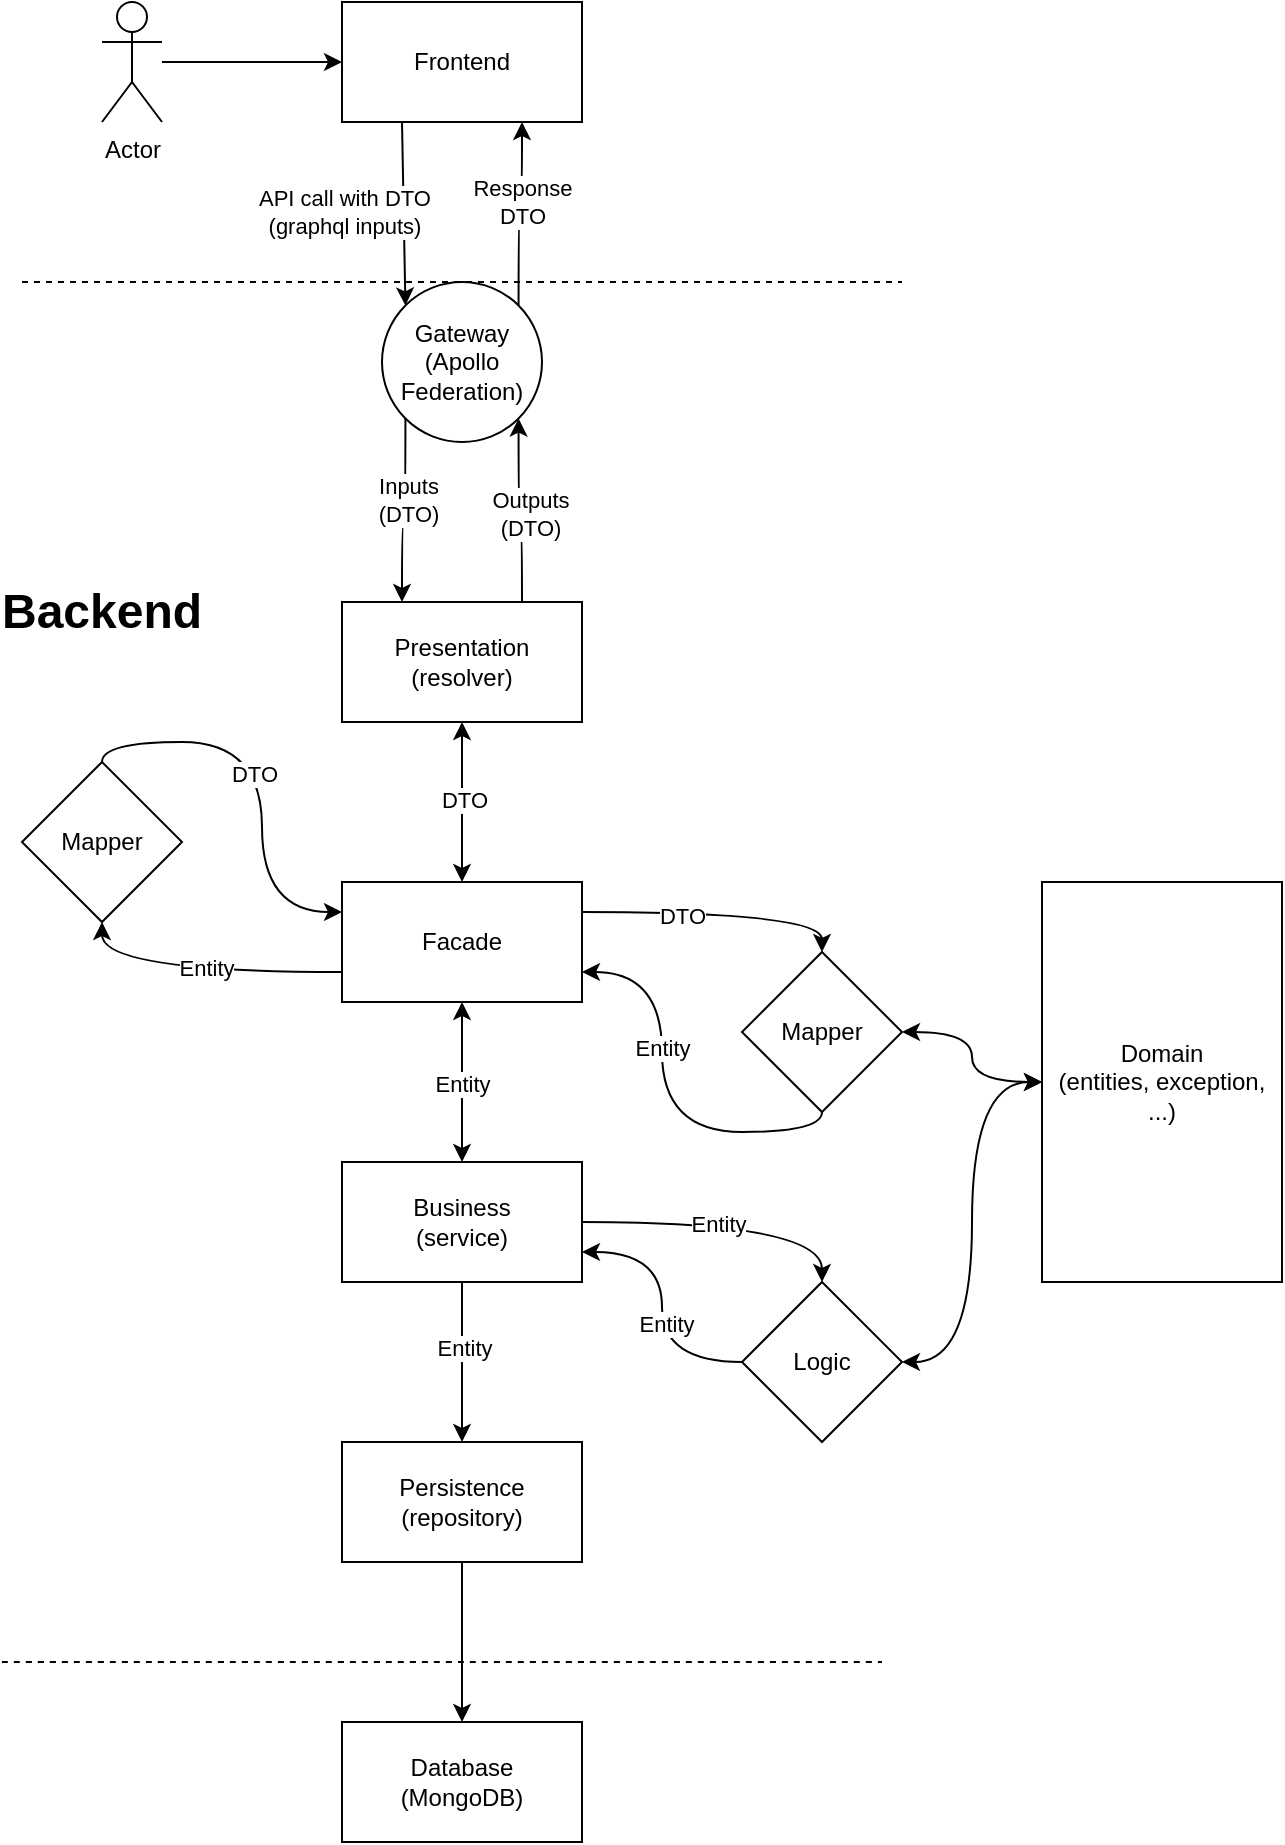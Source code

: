 <mxfile>
    <diagram id="5_hWj_-SAUHlQEvlMHT0" name="Page-1">
        <mxGraphModel dx="754" dy="1553" grid="1" gridSize="10" guides="1" tooltips="1" connect="1" arrows="1" fold="1" page="1" pageScale="1" pageWidth="827" pageHeight="1169" math="0" shadow="0">
            <root>
                <mxCell id="0"/>
                <mxCell id="1" parent="0"/>
                <mxCell id="22" style="edgeStyle=orthogonalEdgeStyle;curved=1;html=1;exitX=1;exitY=0.25;exitDx=0;exitDy=0;entryX=0.5;entryY=0;entryDx=0;entryDy=0;" edge="1" parent="1" source="50" target="19">
                    <mxGeometry relative="1" as="geometry">
                        <mxPoint x="330" y="260" as="sourcePoint"/>
                    </mxGeometry>
                </mxCell>
                <mxCell id="24" value="DTO" style="edgeLabel;html=1;align=center;verticalAlign=middle;resizable=0;points=[];" vertex="1" connectable="0" parent="22">
                    <mxGeometry x="-0.296" y="-2" relative="1" as="geometry">
                        <mxPoint as="offset"/>
                    </mxGeometry>
                </mxCell>
                <mxCell id="45" style="edgeStyle=orthogonalEdgeStyle;curved=1;html=1;exitX=0.75;exitY=0;exitDx=0;exitDy=0;entryX=1;entryY=1;entryDx=0;entryDy=0;startArrow=none;startFill=0;" edge="1" parent="1" source="2" target="42">
                    <mxGeometry relative="1" as="geometry"/>
                </mxCell>
                <mxCell id="47" value="Outputs&lt;br&gt;(DTO)" style="edgeLabel;html=1;align=center;verticalAlign=middle;resizable=0;points=[];" vertex="1" connectable="0" parent="45">
                    <mxGeometry x="-0.027" y="-5" relative="1" as="geometry">
                        <mxPoint as="offset"/>
                    </mxGeometry>
                </mxCell>
                <mxCell id="51" value="" style="edgeStyle=orthogonalEdgeStyle;curved=1;html=1;startArrow=classic;startFill=1;" edge="1" parent="1" source="2" target="50">
                    <mxGeometry relative="1" as="geometry"/>
                </mxCell>
                <mxCell id="53" value="DTO" style="edgeLabel;html=1;align=center;verticalAlign=middle;resizable=0;points=[];" vertex="1" connectable="0" parent="51">
                    <mxGeometry x="-0.032" y="1" relative="1" as="geometry">
                        <mxPoint as="offset"/>
                    </mxGeometry>
                </mxCell>
                <mxCell id="2" value="Presentation&lt;br&gt;(resolver)" style="rounded=0;whiteSpace=wrap;html=1;" vertex="1" parent="1">
                    <mxGeometry x="210" y="110" width="120" height="60" as="geometry"/>
                </mxCell>
                <mxCell id="6" value="" style="edgeStyle=none;html=1;" edge="1" parent="1" source="3" target="5">
                    <mxGeometry relative="1" as="geometry"/>
                </mxCell>
                <mxCell id="32" value="Entity" style="edgeLabel;html=1;align=center;verticalAlign=middle;resizable=0;points=[];" vertex="1" connectable="0" parent="6">
                    <mxGeometry x="-0.182" y="1" relative="1" as="geometry">
                        <mxPoint as="offset"/>
                    </mxGeometry>
                </mxCell>
                <mxCell id="28" value="" style="edgeStyle=orthogonalEdgeStyle;curved=1;html=1;entryX=0.5;entryY=0;entryDx=0;entryDy=0;" edge="1" parent="1" source="3" target="27">
                    <mxGeometry relative="1" as="geometry"/>
                </mxCell>
                <mxCell id="30" value="Entity" style="edgeLabel;html=1;align=center;verticalAlign=middle;resizable=0;points=[];" vertex="1" connectable="0" parent="28">
                    <mxGeometry x="-0.093" y="-1" relative="1" as="geometry">
                        <mxPoint as="offset"/>
                    </mxGeometry>
                </mxCell>
                <mxCell id="3" value="Business&lt;br&gt;(service)" style="rounded=0;whiteSpace=wrap;html=1;" vertex="1" parent="1">
                    <mxGeometry x="210" y="390" width="120" height="60" as="geometry"/>
                </mxCell>
                <mxCell id="8" value="" style="edgeStyle=none;html=1;" edge="1" parent="1" source="5" target="7">
                    <mxGeometry relative="1" as="geometry"/>
                </mxCell>
                <mxCell id="5" value="Persistence&lt;br&gt;(repository)" style="rounded=0;whiteSpace=wrap;html=1;" vertex="1" parent="1">
                    <mxGeometry x="210" y="530" width="120" height="60" as="geometry"/>
                </mxCell>
                <mxCell id="7" value="Database&lt;br&gt;(MongoDB)" style="rounded=0;whiteSpace=wrap;html=1;" vertex="1" parent="1">
                    <mxGeometry x="210" y="670" width="120" height="60" as="geometry"/>
                </mxCell>
                <mxCell id="13" style="edgeStyle=none;html=1;entryX=0;entryY=0.5;entryDx=0;entryDy=0;" edge="1" parent="1" source="9" target="12">
                    <mxGeometry relative="1" as="geometry"/>
                </mxCell>
                <mxCell id="9" value="Actor" style="shape=umlActor;verticalLabelPosition=bottom;verticalAlign=top;html=1;outlineConnect=0;" vertex="1" parent="1">
                    <mxGeometry x="90" y="-190" width="30" height="60" as="geometry"/>
                </mxCell>
                <mxCell id="14" style="edgeStyle=none;html=1;entryX=0;entryY=0;entryDx=0;entryDy=0;exitX=0.25;exitY=1;exitDx=0;exitDy=0;" edge="1" parent="1" source="12" target="42">
                    <mxGeometry relative="1" as="geometry"/>
                </mxCell>
                <mxCell id="17" value="API call with DTO &lt;br&gt;(graphql inputs)" style="edgeLabel;html=1;align=center;verticalAlign=middle;resizable=0;points=[];" vertex="1" connectable="0" parent="14">
                    <mxGeometry x="-0.381" y="1" relative="1" as="geometry">
                        <mxPoint x="-31" y="16" as="offset"/>
                    </mxGeometry>
                </mxCell>
                <mxCell id="12" value="Frontend" style="rounded=0;whiteSpace=wrap;html=1;" vertex="1" parent="1">
                    <mxGeometry x="210" y="-190" width="120" height="60" as="geometry"/>
                </mxCell>
                <mxCell id="15" value="" style="endArrow=none;dashed=1;html=1;" edge="1" parent="1">
                    <mxGeometry width="50" height="50" relative="1" as="geometry">
                        <mxPoint x="50" y="-50" as="sourcePoint"/>
                        <mxPoint x="490" y="-50" as="targetPoint"/>
                    </mxGeometry>
                </mxCell>
                <mxCell id="16" value="&lt;h1&gt;Backend&lt;/h1&gt;" style="text;html=1;strokeColor=none;fillColor=none;align=center;verticalAlign=middle;whiteSpace=wrap;rounded=0;" vertex="1" parent="1">
                    <mxGeometry x="60" y="100" width="60" height="30" as="geometry"/>
                </mxCell>
                <mxCell id="23" style="edgeStyle=orthogonalEdgeStyle;curved=1;html=1;exitX=0.5;exitY=1;exitDx=0;exitDy=0;entryX=1;entryY=0.75;entryDx=0;entryDy=0;" edge="1" parent="1" source="19" target="50">
                    <mxGeometry relative="1" as="geometry">
                        <mxPoint x="330" y="290" as="targetPoint"/>
                    </mxGeometry>
                </mxCell>
                <mxCell id="25" value="Entity" style="edgeLabel;html=1;align=center;verticalAlign=middle;resizable=0;points=[];" vertex="1" connectable="0" parent="23">
                    <mxGeometry x="0.255" relative="1" as="geometry">
                        <mxPoint as="offset"/>
                    </mxGeometry>
                </mxCell>
                <mxCell id="34" value="" style="edgeStyle=orthogonalEdgeStyle;curved=1;html=1;startArrow=classic;startFill=1;" edge="1" parent="1" source="19" target="33">
                    <mxGeometry relative="1" as="geometry"/>
                </mxCell>
                <mxCell id="19" value="Mapper" style="rhombus;whiteSpace=wrap;html=1;rounded=0;" vertex="1" parent="1">
                    <mxGeometry x="410" y="285" width="80" height="80" as="geometry"/>
                </mxCell>
                <mxCell id="29" style="edgeStyle=orthogonalEdgeStyle;curved=1;html=1;entryX=1;entryY=0.75;entryDx=0;entryDy=0;" edge="1" parent="1" source="27" target="3">
                    <mxGeometry relative="1" as="geometry"/>
                </mxCell>
                <mxCell id="31" value="Entity" style="edgeLabel;html=1;align=center;verticalAlign=middle;resizable=0;points=[];" vertex="1" connectable="0" parent="29">
                    <mxGeometry x="-0.122" y="-2" relative="1" as="geometry">
                        <mxPoint as="offset"/>
                    </mxGeometry>
                </mxCell>
                <mxCell id="35" style="edgeStyle=orthogonalEdgeStyle;curved=1;html=1;entryX=0;entryY=0.5;entryDx=0;entryDy=0;startArrow=classic;startFill=1;" edge="1" parent="1" source="27" target="33">
                    <mxGeometry relative="1" as="geometry"/>
                </mxCell>
                <mxCell id="27" value="Logic" style="rhombus;whiteSpace=wrap;html=1;rounded=0;" vertex="1" parent="1">
                    <mxGeometry x="410" y="450" width="80" height="80" as="geometry"/>
                </mxCell>
                <mxCell id="33" value="Domain&lt;br&gt;(entities, exception, ...)" style="whiteSpace=wrap;html=1;rounded=0;" vertex="1" parent="1">
                    <mxGeometry x="560" y="250" width="120" height="200" as="geometry"/>
                </mxCell>
                <mxCell id="37" value="" style="endArrow=none;dashed=1;html=1;curved=1;" edge="1" parent="1">
                    <mxGeometry width="50" height="50" relative="1" as="geometry">
                        <mxPoint x="40" y="640" as="sourcePoint"/>
                        <mxPoint x="480" y="640" as="targetPoint"/>
                    </mxGeometry>
                </mxCell>
                <mxCell id="43" style="edgeStyle=orthogonalEdgeStyle;curved=1;html=1;entryX=0.25;entryY=0;entryDx=0;entryDy=0;startArrow=none;startFill=0;exitX=0;exitY=1;exitDx=0;exitDy=0;" edge="1" parent="1" source="42" target="2">
                    <mxGeometry relative="1" as="geometry"/>
                </mxCell>
                <mxCell id="44" value="Inputs&lt;br&gt;(DTO)" style="edgeLabel;html=1;align=center;verticalAlign=middle;resizable=0;points=[];" vertex="1" connectable="0" parent="43">
                    <mxGeometry x="-0.165" y="1" relative="1" as="geometry">
                        <mxPoint y="1" as="offset"/>
                    </mxGeometry>
                </mxCell>
                <mxCell id="48" style="edgeStyle=orthogonalEdgeStyle;curved=1;html=1;exitX=1;exitY=0;exitDx=0;exitDy=0;entryX=0.75;entryY=1;entryDx=0;entryDy=0;startArrow=none;startFill=0;" edge="1" parent="1" source="42" target="12">
                    <mxGeometry relative="1" as="geometry"/>
                </mxCell>
                <mxCell id="49" value="Response&lt;br&gt;DTO" style="edgeLabel;html=1;align=center;verticalAlign=middle;resizable=0;points=[];" vertex="1" connectable="0" parent="48">
                    <mxGeometry x="0.154" relative="1" as="geometry">
                        <mxPoint as="offset"/>
                    </mxGeometry>
                </mxCell>
                <mxCell id="42" value="Gateway&lt;br&gt;(Apollo Federation)" style="ellipse;whiteSpace=wrap;html=1;aspect=fixed;" vertex="1" parent="1">
                    <mxGeometry x="230" y="-50" width="80" height="80" as="geometry"/>
                </mxCell>
                <mxCell id="52" style="edgeStyle=orthogonalEdgeStyle;curved=1;html=1;startArrow=classic;startFill=1;" edge="1" parent="1" source="50" target="3">
                    <mxGeometry relative="1" as="geometry"/>
                </mxCell>
                <mxCell id="54" value="Entity" style="edgeLabel;html=1;align=center;verticalAlign=middle;resizable=0;points=[];" vertex="1" connectable="0" parent="52">
                    <mxGeometry x="-0.461" y="1" relative="1" as="geometry">
                        <mxPoint x="-1" y="19" as="offset"/>
                    </mxGeometry>
                </mxCell>
                <mxCell id="57" value="" style="edgeStyle=orthogonalEdgeStyle;curved=1;html=1;startArrow=none;startFill=0;exitX=0;exitY=0.75;exitDx=0;exitDy=0;entryX=0.5;entryY=1;entryDx=0;entryDy=0;" edge="1" parent="1" source="50" target="56">
                    <mxGeometry relative="1" as="geometry">
                        <mxPoint x="150" y="350" as="targetPoint"/>
                    </mxGeometry>
                </mxCell>
                <mxCell id="59" value="Entity" style="edgeLabel;html=1;align=center;verticalAlign=middle;resizable=0;points=[];" vertex="1" connectable="0" parent="57">
                    <mxGeometry x="-0.042" y="-2" relative="1" as="geometry">
                        <mxPoint x="1" as="offset"/>
                    </mxGeometry>
                </mxCell>
                <mxCell id="50" value="Facade" style="rounded=0;whiteSpace=wrap;html=1;" vertex="1" parent="1">
                    <mxGeometry x="210" y="250" width="120" height="60" as="geometry"/>
                </mxCell>
                <mxCell id="60" style="edgeStyle=orthogonalEdgeStyle;curved=1;html=1;exitX=0.5;exitY=0;exitDx=0;exitDy=0;entryX=0;entryY=0.25;entryDx=0;entryDy=0;startArrow=none;startFill=0;" edge="1" parent="1" source="56" target="50">
                    <mxGeometry relative="1" as="geometry"/>
                </mxCell>
                <mxCell id="61" value="DTO" style="edgeLabel;html=1;align=center;verticalAlign=middle;resizable=0;points=[];" vertex="1" connectable="0" parent="60">
                    <mxGeometry x="-0.012" y="-4" relative="1" as="geometry">
                        <mxPoint as="offset"/>
                    </mxGeometry>
                </mxCell>
                <mxCell id="56" value="Mapper" style="rhombus;whiteSpace=wrap;html=1;rounded=0;" vertex="1" parent="1">
                    <mxGeometry x="50" y="190" width="80" height="80" as="geometry"/>
                </mxCell>
            </root>
        </mxGraphModel>
    </diagram>
</mxfile>